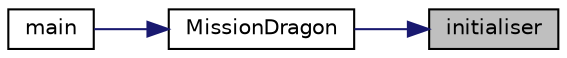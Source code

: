 digraph "initialiser"
{
 // LATEX_PDF_SIZE
  edge [fontname="Helvetica",fontsize="10",labelfontname="Helvetica",labelfontsize="10"];
  node [fontname="Helvetica",fontsize="10",shape=record];
  rankdir="RL";
  Node1 [label="initialiser",height=0.2,width=0.4,color="black", fillcolor="grey75", style="filled", fontcolor="black",tooltip="Convertit un char en Case."];
  Node1 -> Node2 [dir="back",color="midnightblue",fontsize="10",style="solid",fontname="Helvetica"];
  Node2 [label="MissionDragon",height=0.2,width=0.4,color="black", fillcolor="white", style="filled",URL="$laby_game_8h.html#aaf229a2ed61a835a28258b1a8e588be5",tooltip="Parcours du labyrinthe par le dragon."];
  Node2 -> Node3 [dir="back",color="midnightblue",fontsize="10",style="solid",fontname="Helvetica"];
  Node3 [label="main",height=0.2,width=0.4,color="black", fillcolor="white", style="filled",URL="$main_8cpp.html#ae66f6b31b5ad750f1fe042a706a4e3d4",tooltip=" "];
}
